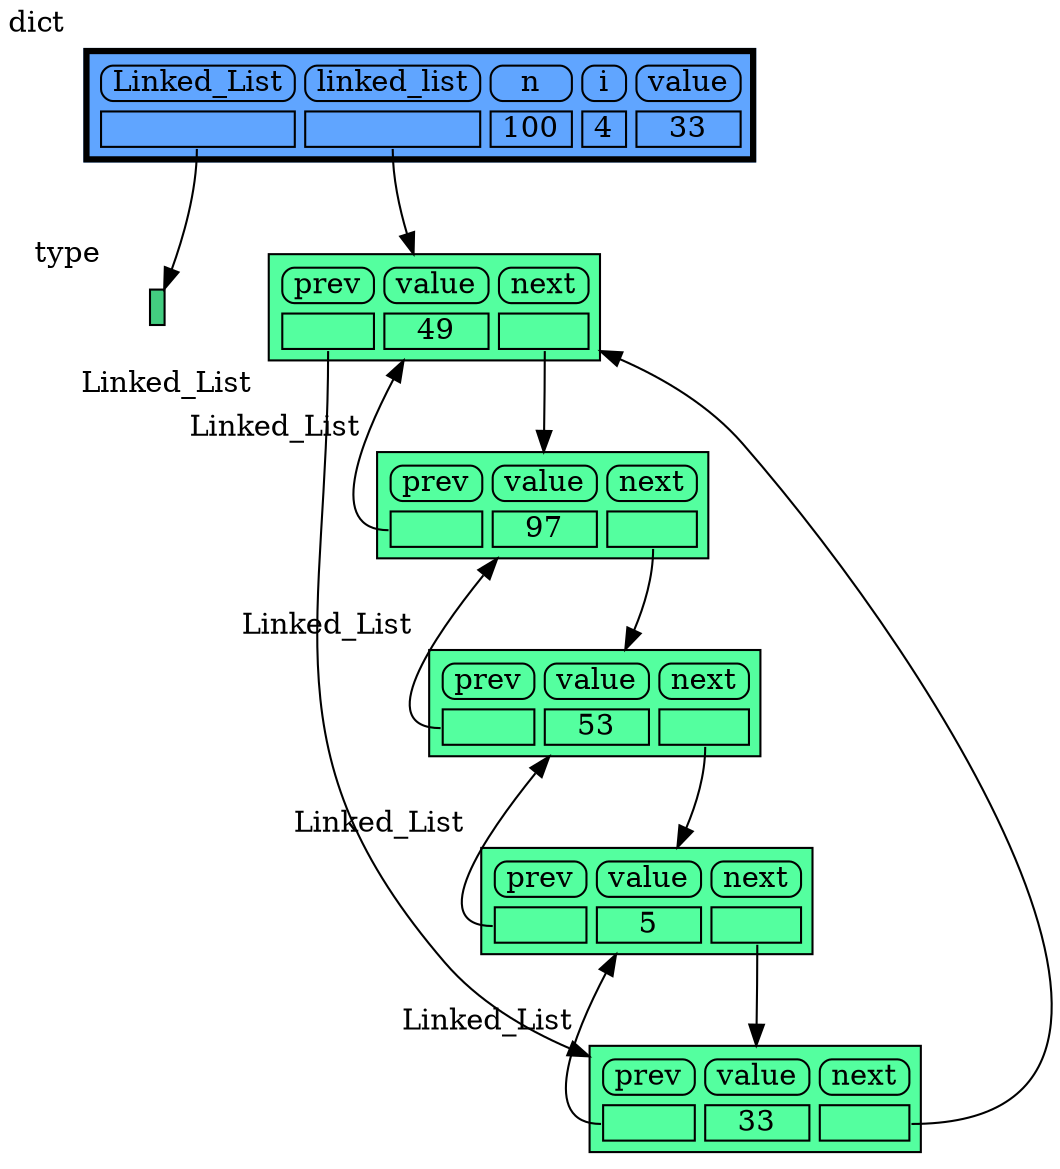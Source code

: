 digraph memory_graph {
	node [shape=plaintext]
	node94477248 [label=<
<TABLE BORDER="1" CELLBORDER="1" CELLSPACING="0" CELLPADDING="0" BGCOLOR="seagreen3" PORT="table">
    <TR><TD BORDER="0"> </TD></TR>
</TABLE>
> xlabel=type]
	node130267957396064 [label=<
<TABLE BORDER="1" CELLBORDER="1" CELLSPACING="5" CELLPADDING="0" BGCOLOR="seagreen1" PORT="table">
    <TR><TD BORDER="1" STYLE="ROUNDED"> prev </TD><TD BORDER="1" STYLE="ROUNDED"> value </TD><TD BORDER="1" STYLE="ROUNDED"> next </TD></TR>
    <TR><TD BORDER="1" PORT="ref0"> </TD><TD BORDER="1"> 97 </TD><TD BORDER="1" PORT="ref1"> </TD></TR>
</TABLE>
> xlabel=Linked_List]
	node130267957396064:ref0 -> node130267955985104:table [style=solid]
	node130267957396064:ref1 -> node130267954798400:table [style=solid]
	node130267954798400 [label=<
<TABLE BORDER="1" CELLBORDER="1" CELLSPACING="5" CELLPADDING="0" BGCOLOR="seagreen1" PORT="table">
    <TR><TD BORDER="1" STYLE="ROUNDED"> prev </TD><TD BORDER="1" STYLE="ROUNDED"> value </TD><TD BORDER="1" STYLE="ROUNDED"> next </TD></TR>
    <TR><TD BORDER="1" PORT="ref0"> </TD><TD BORDER="1"> 53 </TD><TD BORDER="1" PORT="ref1"> </TD></TR>
</TABLE>
> xlabel=Linked_List]
	node130267954798400:ref0 -> node130267957396064:table [style=solid]
	node130267954798400:ref1 -> node130267954954704:table [style=solid]
	node130267954954704 [label=<
<TABLE BORDER="1" CELLBORDER="1" CELLSPACING="5" CELLPADDING="0" BGCOLOR="seagreen1" PORT="table">
    <TR><TD BORDER="1" STYLE="ROUNDED"> prev </TD><TD BORDER="1" STYLE="ROUNDED"> value </TD><TD BORDER="1" STYLE="ROUNDED"> next </TD></TR>
    <TR><TD BORDER="1" PORT="ref0"> </TD><TD BORDER="1"> 5 </TD><TD BORDER="1" PORT="ref1"> </TD></TR>
</TABLE>
> xlabel=Linked_List]
	node130267954954704:ref0 -> node130267954798400:table [style=solid]
	node130267954954704:ref1 -> node130267954954752:table [style=solid]
	node130267954954752 [label=<
<TABLE BORDER="1" CELLBORDER="1" CELLSPACING="5" CELLPADDING="0" BGCOLOR="seagreen1" PORT="table">
    <TR><TD BORDER="1" STYLE="ROUNDED"> prev </TD><TD BORDER="1" STYLE="ROUNDED"> value </TD><TD BORDER="1" STYLE="ROUNDED"> next </TD></TR>
    <TR><TD BORDER="1" PORT="ref0"> </TD><TD BORDER="1"> 33 </TD><TD BORDER="1" PORT="ref1"> </TD></TR>
</TABLE>
> xlabel=Linked_List]
	node130267954954752:ref0 -> node130267954954704:table [style=solid]
	node130267954954752:ref1 -> node130267955985104:table [style=solid]
	node130267955985104 [label=<
<TABLE BORDER="1" CELLBORDER="1" CELLSPACING="5" CELLPADDING="0" BGCOLOR="seagreen1" PORT="table">
    <TR><TD BORDER="1" STYLE="ROUNDED"> prev </TD><TD BORDER="1" STYLE="ROUNDED"> value </TD><TD BORDER="1" STYLE="ROUNDED"> next </TD></TR>
    <TR><TD BORDER="1" PORT="ref0"> </TD><TD BORDER="1"> 49 </TD><TD BORDER="1" PORT="ref1"> </TD></TR>
</TABLE>
> xlabel=Linked_List]
	node130267955985104:ref0 -> node130267954954752:table [style=solid]
	node130267955985104:ref1 -> node130267957396064:table [style=solid]
	node130267968626560 [label=<
<TABLE BORDER="3" CELLBORDER="1" CELLSPACING="5" CELLPADDING="0" BGCOLOR="#60a5ff" PORT="table">
    <TR><TD BORDER="1" STYLE="ROUNDED"> Linked_List </TD><TD BORDER="1" STYLE="ROUNDED"> linked_list </TD><TD BORDER="1" STYLE="ROUNDED"> n </TD><TD BORDER="1" STYLE="ROUNDED"> i </TD><TD BORDER="1" STYLE="ROUNDED"> value </TD></TR>
    <TR><TD BORDER="1" PORT="ref0"> </TD><TD BORDER="1" PORT="ref1"> </TD><TD BORDER="1"> 100 </TD><TD BORDER="1"> 4 </TD><TD BORDER="1"> 33 </TD></TR>
</TABLE>
> xlabel=dict]
	node130267968626560:ref0 -> node94477248:table [style=solid]
	node130267968626560:ref1 -> node130267955985104:table [style=solid]
subgraph { rank=same; node94477248 -> node130267955985104[weight=10, style=invis]; }
}

